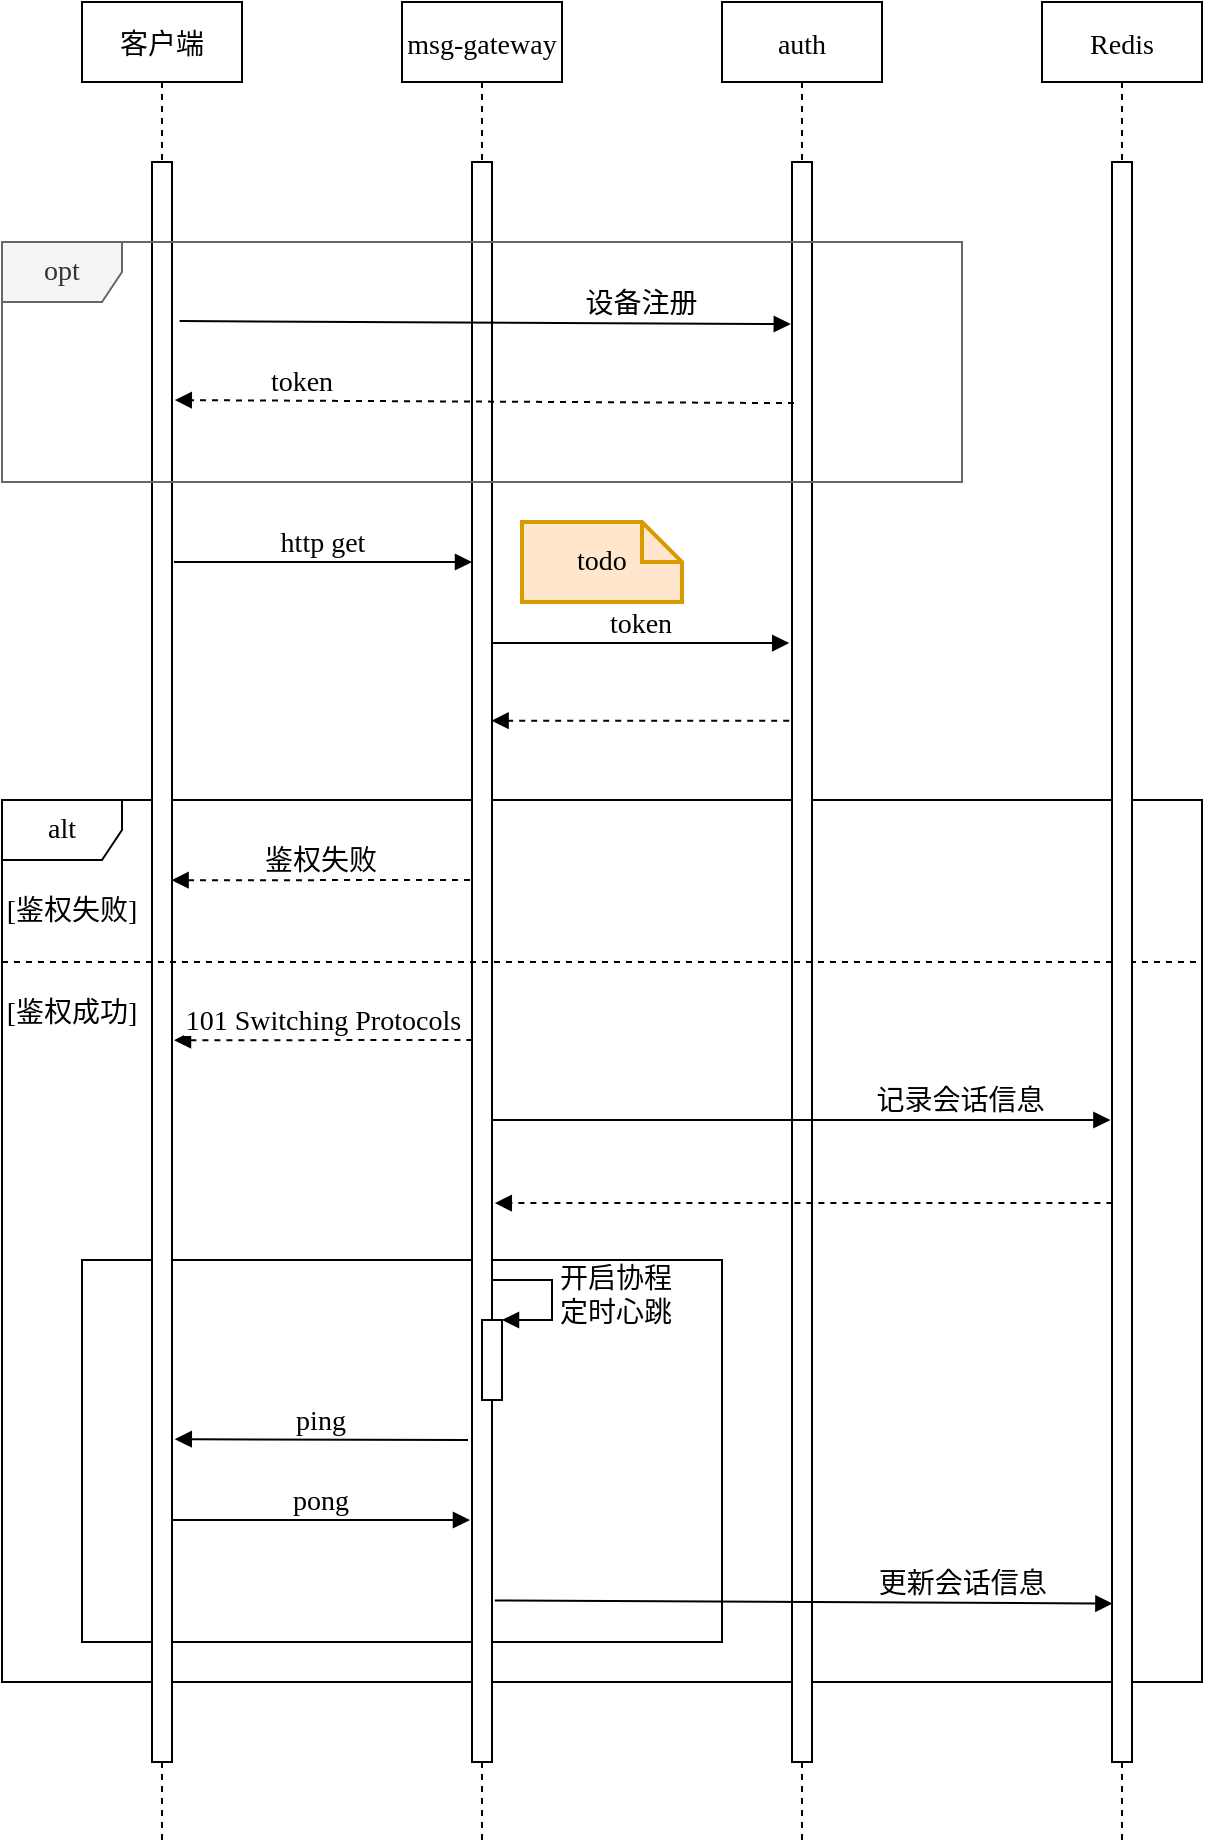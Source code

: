 <mxfile version="14.4.9" type="device" pages="4"><diagram id="kgpKYQtTHZ0yAKxKKP6v" name="设备连接"><mxGraphModel dx="2560" dy="906" grid="1" gridSize="10" guides="1" tooltips="1" connect="1" arrows="1" fold="1" page="1" pageScale="1" pageWidth="850" pageHeight="1100" math="0" shadow="0"><root><mxCell id="0"/><mxCell id="1" parent="0"/><mxCell id="0FrrqAOopvJG16_RgV3O-1" value="alt" style="shape=umlFrame;whiteSpace=wrap;html=1;fontFamily=Times New Roman;fontSize=14;" parent="1" vertex="1"><mxGeometry x="-800" y="439" width="600" height="441" as="geometry"/></mxCell><mxCell id="0FrrqAOopvJG16_RgV3O-2" value="客户端" style="shape=umlLifeline;perimeter=lifelinePerimeter;container=1;collapsible=0;recursiveResize=0;rounded=0;shadow=0;strokeWidth=1;fontFamily=Times New Roman;fontSize=14;" parent="1" vertex="1"><mxGeometry x="-760" y="40" width="80" height="920" as="geometry"/></mxCell><mxCell id="0FrrqAOopvJG16_RgV3O-3" value="" style="rounded=0;whiteSpace=wrap;html=1;fontFamily=Times New Roman;fontSize=14;" parent="0FrrqAOopvJG16_RgV3O-2" vertex="1"><mxGeometry y="629" width="320" height="191" as="geometry"/></mxCell><mxCell id="0FrrqAOopvJG16_RgV3O-4" value="" style="points=[];perimeter=orthogonalPerimeter;rounded=0;shadow=0;strokeWidth=1;fontFamily=Times New Roman;fontSize=14;" parent="0FrrqAOopvJG16_RgV3O-2" vertex="1"><mxGeometry x="35" y="80" width="10" height="800" as="geometry"/></mxCell><mxCell id="0FrrqAOopvJG16_RgV3O-5" value="msg-gateway" style="shape=umlLifeline;perimeter=lifelinePerimeter;container=1;collapsible=0;recursiveResize=0;rounded=0;shadow=0;strokeWidth=1;fontFamily=Times New Roman;fontSize=14;" parent="1" vertex="1"><mxGeometry x="-600" y="40" width="80" height="920" as="geometry"/></mxCell><mxCell id="0FrrqAOopvJG16_RgV3O-6" value="" style="points=[];perimeter=orthogonalPerimeter;rounded=0;shadow=0;strokeWidth=1;fontFamily=Times New Roman;fontSize=14;" parent="0FrrqAOopvJG16_RgV3O-5" vertex="1"><mxGeometry x="35" y="80" width="10" height="800" as="geometry"/></mxCell><mxCell id="0FrrqAOopvJG16_RgV3O-7" value="" style="html=1;points=[];perimeter=orthogonalPerimeter;fontFamily=Times New Roman;fontSize=14;" parent="0FrrqAOopvJG16_RgV3O-5" vertex="1"><mxGeometry x="40" y="659" width="10" height="40" as="geometry"/></mxCell><mxCell id="0FrrqAOopvJG16_RgV3O-8" value="开启协程&lt;br style=&quot;font-size: 14px;&quot;&gt;定时心跳" style="edgeStyle=orthogonalEdgeStyle;html=1;align=left;spacingLeft=2;endArrow=block;rounded=0;entryX=1;entryY=0;fontFamily=Times New Roman;fontSize=14;" parent="0FrrqAOopvJG16_RgV3O-5" target="0FrrqAOopvJG16_RgV3O-7" edge="1"><mxGeometry relative="1" as="geometry"><mxPoint x="45" y="639" as="sourcePoint"/><Array as="points"><mxPoint x="75" y="639"/></Array></mxGeometry></mxCell><mxCell id="0FrrqAOopvJG16_RgV3O-9" value="auth" style="shape=umlLifeline;perimeter=lifelinePerimeter;container=1;collapsible=0;recursiveResize=0;rounded=0;shadow=0;strokeWidth=1;fontFamily=Times New Roman;fontSize=14;" parent="1" vertex="1"><mxGeometry x="-440" y="40" width="80" height="920" as="geometry"/></mxCell><mxCell id="0FrrqAOopvJG16_RgV3O-10" value="" style="points=[];perimeter=orthogonalPerimeter;rounded=0;shadow=0;strokeWidth=1;fontFamily=Times New Roman;fontSize=14;" parent="0FrrqAOopvJG16_RgV3O-9" vertex="1"><mxGeometry x="35" y="80" width="10" height="800" as="geometry"/></mxCell><mxCell id="0FrrqAOopvJG16_RgV3O-11" value="http get" style="verticalAlign=bottom;endArrow=block;shadow=0;strokeWidth=1;fontFamily=Times New Roman;fontSize=14;" parent="1" edge="1"><mxGeometry relative="1" as="geometry"><mxPoint x="-714" y="320" as="sourcePoint"/><mxPoint x="-565" y="320" as="targetPoint"/></mxGeometry></mxCell><mxCell id="0FrrqAOopvJG16_RgV3O-12" value="token" style="verticalAlign=bottom;endArrow=block;shadow=0;strokeWidth=1;fontFamily=Times New Roman;entryX=-0.14;entryY=0.053;entryDx=0;entryDy=0;entryPerimeter=0;fontSize=14;" parent="1" edge="1"><mxGeometry relative="1" as="geometry"><mxPoint x="-555" y="360.52" as="sourcePoint"/><mxPoint x="-406.4" y="360.52" as="targetPoint"/></mxGeometry></mxCell><mxCell id="0FrrqAOopvJG16_RgV3O-13" value="" style="verticalAlign=bottom;endArrow=block;shadow=0;strokeWidth=1;fontFamily=Times New Roman;entryX=0.98;entryY=0.079;entryDx=0;entryDy=0;entryPerimeter=0;exitX=-0.14;exitY=0.079;exitDx=0;exitDy=0;exitPerimeter=0;dashed=1;fontSize=14;" parent="1" edge="1"><mxGeometry relative="1" as="geometry"><mxPoint x="-406.4" y="399.36" as="sourcePoint"/><mxPoint x="-555.2" y="399.36" as="targetPoint"/></mxGeometry></mxCell><mxCell id="0FrrqAOopvJG16_RgV3O-14" value="[鉴权失败]" style="text;html=1;strokeColor=none;fillColor=none;align=center;verticalAlign=middle;whiteSpace=wrap;rounded=0;fontFamily=Times New Roman;fontSize=14;" parent="1" vertex="1"><mxGeometry x="-800" y="475" width="70" height="40" as="geometry"/></mxCell><mxCell id="0FrrqAOopvJG16_RgV3O-15" value="鉴权失败" style="verticalAlign=bottom;endArrow=block;shadow=0;strokeWidth=1;fontFamily=Times New Roman;dashed=1;entryX=0.98;entryY=0.131;entryDx=0;entryDy=0;entryPerimeter=0;fontSize=14;" parent="1" edge="1"><mxGeometry relative="1" as="geometry"><mxPoint x="-566" y="479" as="sourcePoint"/><mxPoint x="-715.2" y="479.12" as="targetPoint"/></mxGeometry></mxCell><mxCell id="0FrrqAOopvJG16_RgV3O-16" value="" style="line;strokeWidth=1;fillColor=none;align=left;verticalAlign=middle;spacingTop=-1;spacingLeft=3;spacingRight=3;rotatable=0;labelPosition=right;points=[];portConstraint=eastwest;fontFamily=Times New Roman;dashed=1;fontSize=14;" parent="1" vertex="1"><mxGeometry x="-800" y="516" width="600" height="8" as="geometry"/></mxCell><mxCell id="0FrrqAOopvJG16_RgV3O-17" value="[鉴权成功]" style="text;html=1;strokeColor=none;fillColor=none;align=center;verticalAlign=middle;whiteSpace=wrap;rounded=0;fontFamily=Times New Roman;fontSize=14;" parent="1" vertex="1"><mxGeometry x="-800" y="523" width="70" height="46" as="geometry"/></mxCell><mxCell id="0FrrqAOopvJG16_RgV3O-18" value="Redis" style="shape=umlLifeline;perimeter=lifelinePerimeter;container=1;collapsible=0;recursiveResize=0;rounded=0;shadow=0;strokeWidth=1;fontFamily=Times New Roman;fontSize=14;" parent="1" vertex="1"><mxGeometry x="-280" y="40" width="80" height="920" as="geometry"/></mxCell><mxCell id="0FrrqAOopvJG16_RgV3O-19" value="" style="points=[];perimeter=orthogonalPerimeter;rounded=0;shadow=0;strokeWidth=1;fontFamily=Times New Roman;fontSize=14;" parent="0FrrqAOopvJG16_RgV3O-18" vertex="1"><mxGeometry x="35" y="80" width="10" height="800" as="geometry"/></mxCell><mxCell id="0FrrqAOopvJG16_RgV3O-20" value="记录会话信息" style="verticalAlign=bottom;endArrow=block;shadow=0;strokeWidth=1;fontFamily=Times New Roman;exitX=1.06;exitY=0.185;exitDx=0;exitDy=0;exitPerimeter=0;fontSize=14;" parent="1" edge="1"><mxGeometry x="0.515" relative="1" as="geometry"><mxPoint x="-555.2" y="599" as="sourcePoint"/><mxPoint x="-245.8" y="599" as="targetPoint"/><mxPoint as="offset"/></mxGeometry></mxCell><mxCell id="0FrrqAOopvJG16_RgV3O-21" value="" style="verticalAlign=bottom;endArrow=block;shadow=0;strokeWidth=1;fontFamily=Times New Roman;entryX=1.22;entryY=0.211;entryDx=0;entryDy=0;entryPerimeter=0;exitX=0.1;exitY=0.211;exitDx=0;exitDy=0;exitPerimeter=0;dashed=1;fontSize=14;" parent="1" edge="1"><mxGeometry relative="1" as="geometry"><mxPoint x="-244.8" y="640.52" as="sourcePoint"/><mxPoint x="-553.6" y="640.52" as="targetPoint"/></mxGeometry></mxCell><mxCell id="0FrrqAOopvJG16_RgV3O-22" value="101 Switching Protocols" style="verticalAlign=bottom;endArrow=block;shadow=0;strokeWidth=1;fontFamily=Times New Roman;dashed=1;entryX=0.98;entryY=0.131;entryDx=0;entryDy=0;entryPerimeter=0;fontSize=14;" parent="1" edge="1"><mxGeometry relative="1" as="geometry"><mxPoint x="-564.8" y="559" as="sourcePoint"/><mxPoint x="-714" y="559.12" as="targetPoint"/></mxGeometry></mxCell><mxCell id="0FrrqAOopvJG16_RgV3O-23" value="pong" style="verticalAlign=bottom;endArrow=block;shadow=0;strokeWidth=1;fontFamily=Times New Roman;fontSize=14;" parent="1" edge="1"><mxGeometry relative="1" as="geometry"><mxPoint x="-715" y="799" as="sourcePoint"/><mxPoint x="-566" y="799" as="targetPoint"/></mxGeometry></mxCell><mxCell id="0FrrqAOopvJG16_RgV3O-24" value="ping" style="verticalAlign=bottom;endArrow=block;shadow=0;strokeWidth=1;fontFamily=Times New Roman;fontSize=14;entryX=1.14;entryY=0.86;entryDx=0;entryDy=0;entryPerimeter=0;" parent="1" edge="1"><mxGeometry relative="1" as="geometry"><mxPoint x="-567" y="759" as="sourcePoint"/><mxPoint x="-713.6" y="758.6" as="targetPoint"/></mxGeometry></mxCell><mxCell id="0FrrqAOopvJG16_RgV3O-25" value="设备注册" style="verticalAlign=bottom;endArrow=block;shadow=0;strokeWidth=1;fontFamily=Times New Roman;fontSize=14;exitX=1.38;exitY=0.052;exitDx=0;exitDy=0;exitPerimeter=0;entryX=-0.06;entryY=0.054;entryDx=0;entryDy=0;entryPerimeter=0;" parent="1" edge="1"><mxGeometry x="0.513" relative="1" as="geometry"><mxPoint x="-711.2" y="199.52" as="sourcePoint"/><mxPoint x="-405.6" y="201.04" as="targetPoint"/><mxPoint as="offset"/></mxGeometry></mxCell><mxCell id="0FrrqAOopvJG16_RgV3O-26" value="token" style="verticalAlign=bottom;endArrow=block;shadow=0;strokeWidth=1;fontFamily=Times New Roman;entryX=1.14;entryY=0.104;entryDx=0;entryDy=0;entryPerimeter=0;exitX=0.1;exitY=0.106;exitDx=0;exitDy=0;exitPerimeter=0;dashed=1;fontSize=14;" parent="1" edge="1"><mxGeometry x="0.589" relative="1" as="geometry"><mxPoint x="-404" y="240.56" as="sourcePoint"/><mxPoint x="-713.6" y="239.04" as="targetPoint"/><mxPoint as="offset"/></mxGeometry></mxCell><mxCell id="0FrrqAOopvJG16_RgV3O-27" value="opt" style="shape=umlFrame;whiteSpace=wrap;html=1;fontFamily=Times New Roman;fontSize=14;fillColor=#f5f5f5;strokeColor=#666666;fontColor=#333333;swimlaneFillColor=none;" parent="1" vertex="1"><mxGeometry x="-800" y="160" width="480" height="120" as="geometry"/></mxCell><mxCell id="Wn1YEoqKdv0mpm5ZPu_M-1" value="todo" style="shape=note;strokeWidth=2;fontSize=14;size=20;whiteSpace=wrap;html=1;fillColor=#ffe6cc;strokeColor=#d79b00;fontFamily=Times New Roman;" parent="1" vertex="1"><mxGeometry x="-540" y="300" width="80" height="40" as="geometry"/></mxCell><mxCell id="Wn1YEoqKdv0mpm5ZPu_M-2" value="更新会话信息" style="verticalAlign=bottom;endArrow=block;shadow=0;strokeWidth=1;fontFamily=Times New Roman;exitX=1.14;exitY=0.899;exitDx=0;exitDy=0;exitPerimeter=0;fontSize=14;entryX=0.02;entryY=0.901;entryDx=0;entryDy=0;entryPerimeter=0;" parent="1" source="0FrrqAOopvJG16_RgV3O-6" target="0FrrqAOopvJG16_RgV3O-19" edge="1"><mxGeometry x="0.515" relative="1" as="geometry"><mxPoint x="-550" y="840" as="sourcePoint"/><mxPoint x="-260" y="840" as="targetPoint"/><mxPoint as="offset"/></mxGeometry></mxCell></root></mxGraphModel></diagram><diagram id="Rvn1bOHqeHJvLZMQbR8P" name="消息上报"><mxGraphModel dx="2671" dy="603" grid="1" gridSize="10" guides="1" tooltips="1" connect="1" arrows="1" fold="1" page="1" pageScale="1" pageWidth="1169" pageHeight="827" math="0" shadow="0"><root><mxCell id="XMmYcbR4DcnOIZkyIOKN-0"/><mxCell id="XMmYcbR4DcnOIZkyIOKN-1" parent="XMmYcbR4DcnOIZkyIOKN-0"/><mxCell id="XMmYcbR4DcnOIZkyIOKN-2" value="alt" style="shape=umlFrame;whiteSpace=wrap;html=1;fontFamily=Times New Roman;fontSize=14;" parent="XMmYcbR4DcnOIZkyIOKN-1" vertex="1"><mxGeometry x="-680" y="800" width="320" height="280" as="geometry"/></mxCell><mxCell id="XMmYcbR4DcnOIZkyIOKN-3" value="" style="rounded=0;whiteSpace=wrap;html=1;dashed=1;fontFamily=Times New Roman;fontSize=14;" parent="XMmYcbR4DcnOIZkyIOKN-1" vertex="1"><mxGeometry x="-1120" y="440" width="400" height="200" as="geometry"/></mxCell><mxCell id="XMmYcbR4DcnOIZkyIOKN-4" value="" style="rounded=0;whiteSpace=wrap;html=1;dashed=1;fontFamily=Times New Roman;fontSize=14;" parent="XMmYcbR4DcnOIZkyIOKN-1" vertex="1"><mxGeometry x="-1120" y="160" width="400" height="280" as="geometry"/></mxCell><mxCell id="XMmYcbR4DcnOIZkyIOKN-5" value="客户端" style="shape=umlLifeline;perimeter=lifelinePerimeter;container=1;collapsible=0;recursiveResize=0;rounded=0;shadow=0;strokeWidth=1;fontFamily=Times New Roman;fontSize=14;" parent="XMmYcbR4DcnOIZkyIOKN-1" vertex="1"><mxGeometry x="-1120" y="40" width="80" height="1280" as="geometry"/></mxCell><mxCell id="XMmYcbR4DcnOIZkyIOKN-6" value="" style="points=[];perimeter=orthogonalPerimeter;rounded=0;shadow=0;strokeWidth=1;fontFamily=Times New Roman;fontSize=14;" parent="XMmYcbR4DcnOIZkyIOKN-5" vertex="1"><mxGeometry x="35" y="80" width="10" height="1160" as="geometry"/></mxCell><mxCell id="XMmYcbR4DcnOIZkyIOKN-7" value="msg-gateway" style="shape=umlLifeline;perimeter=lifelinePerimeter;container=1;collapsible=0;recursiveResize=0;rounded=0;shadow=0;strokeWidth=1;fontFamily=Times New Roman;fontSize=14;" parent="XMmYcbR4DcnOIZkyIOKN-1" vertex="1"><mxGeometry x="-960" y="40" width="80" height="1280" as="geometry"/></mxCell><mxCell id="XMmYcbR4DcnOIZkyIOKN-8" value="" style="points=[];perimeter=orthogonalPerimeter;rounded=0;shadow=0;strokeWidth=1;fontFamily=Times New Roman;fontSize=14;" parent="XMmYcbR4DcnOIZkyIOKN-7" vertex="1"><mxGeometry x="35" y="80" width="10" height="1160" as="geometry"/></mxCell><mxCell id="XMmYcbR4DcnOIZkyIOKN-9" value="" style="html=1;points=[];perimeter=orthogonalPerimeter;fontFamily=Times New Roman;fontSize=14;" parent="XMmYcbR4DcnOIZkyIOKN-7" vertex="1"><mxGeometry x="40" y="220" width="10" height="40" as="geometry"/></mxCell><mxCell id="XMmYcbR4DcnOIZkyIOKN-10" value="校验消息" style="edgeStyle=orthogonalEdgeStyle;html=1;align=left;spacingLeft=2;endArrow=block;rounded=0;entryX=1;entryY=0;dashed=1;fontFamily=Times New Roman;fontSize=14;" parent="XMmYcbR4DcnOIZkyIOKN-7" target="XMmYcbR4DcnOIZkyIOKN-9" edge="1"><mxGeometry relative="1" as="geometry"><mxPoint x="45" y="200" as="sourcePoint"/><Array as="points"><mxPoint x="75" y="200"/></Array></mxGeometry></mxCell><mxCell id="XMmYcbR4DcnOIZkyIOKN-11" value="Kafka" style="shape=umlLifeline;perimeter=lifelinePerimeter;container=1;collapsible=0;recursiveResize=0;rounded=0;shadow=0;strokeWidth=1;fontFamily=Times New Roman;fontSize=14;" parent="XMmYcbR4DcnOIZkyIOKN-1" vertex="1"><mxGeometry x="-800" y="40" width="80" height="1280" as="geometry"/></mxCell><mxCell id="XMmYcbR4DcnOIZkyIOKN-12" value="" style="points=[];perimeter=orthogonalPerimeter;rounded=0;shadow=0;strokeWidth=1;fontFamily=Times New Roman;fontSize=14;" parent="XMmYcbR4DcnOIZkyIOKN-11" vertex="1"><mxGeometry x="35" y="80" width="10" height="1160" as="geometry"/></mxCell><mxCell id="XMmYcbR4DcnOIZkyIOKN-13" value="上报消息" style="verticalAlign=bottom;endArrow=block;shadow=0;strokeWidth=1;fontFamily=Times New Roman;fontSize=14;" parent="XMmYcbR4DcnOIZkyIOKN-1" edge="1"><mxGeometry relative="1" as="geometry"><mxPoint x="-1074" y="200" as="sourcePoint"/><mxPoint x="-925" y="200" as="targetPoint"/></mxGeometry></mxCell><mxCell id="XMmYcbR4DcnOIZkyIOKN-14" value="上报消息" style="verticalAlign=bottom;endArrow=block;shadow=0;strokeWidth=1;fontFamily=Times New Roman;exitX=1.06;exitY=0.185;exitDx=0;exitDy=0;exitPerimeter=0;fontSize=14;" parent="XMmYcbR4DcnOIZkyIOKN-1" target="XMmYcbR4DcnOIZkyIOKN-12" edge="1"><mxGeometry x="0.303" y="10" relative="1" as="geometry"><mxPoint x="-913.4" y="320" as="sourcePoint"/><mxPoint x="-770" y="320" as="targetPoint"/><mxPoint as="offset"/></mxGeometry></mxCell><mxCell id="XMmYcbR4DcnOIZkyIOKN-15" value="" style="verticalAlign=bottom;endArrow=block;shadow=0;strokeWidth=1;fontFamily=Times New Roman;entryX=1.22;entryY=0.5;entryDx=0;entryDy=0;entryPerimeter=0;dashed=1;fontSize=14;" parent="XMmYcbR4DcnOIZkyIOKN-1" source="XMmYcbR4DcnOIZkyIOKN-12" edge="1"><mxGeometry relative="1" as="geometry"><mxPoint x="-780" y="360" as="sourcePoint"/><mxPoint x="-912.8" y="360" as="targetPoint"/></mxGeometry></mxCell><mxCell id="XMmYcbR4DcnOIZkyIOKN-16" value="ack" style="verticalAlign=bottom;endArrow=block;shadow=0;strokeWidth=1;fontFamily=Times New Roman;dashed=1;entryX=0.98;entryY=0.131;entryDx=0;entryDy=0;entryPerimeter=0;fontSize=14;" parent="XMmYcbR4DcnOIZkyIOKN-1" edge="1"><mxGeometry relative="1" as="geometry"><mxPoint x="-924.8" y="400" as="sourcePoint"/><mxPoint x="-1074" y="400.12" as="targetPoint"/></mxGeometry></mxCell><mxCell id="XMmYcbR4DcnOIZkyIOKN-17" value="MongoDB" style="shape=umlLifeline;perimeter=lifelinePerimeter;container=1;collapsible=0;recursiveResize=0;rounded=0;shadow=0;strokeWidth=1;fontFamily=Times New Roman;fontSize=14;" parent="XMmYcbR4DcnOIZkyIOKN-1" vertex="1"><mxGeometry x="-480" y="40" width="80" height="1280" as="geometry"/></mxCell><mxCell id="XMmYcbR4DcnOIZkyIOKN-18" value="" style="points=[];perimeter=orthogonalPerimeter;rounded=0;shadow=0;strokeWidth=1;fontFamily=Times New Roman;fontSize=14;" parent="XMmYcbR4DcnOIZkyIOKN-17" vertex="1"><mxGeometry x="35" y="80" width="10" height="1160" as="geometry"/></mxCell><mxCell id="XMmYcbR4DcnOIZkyIOKN-19" value="msg-upload" style="shape=umlLifeline;perimeter=lifelinePerimeter;container=1;collapsible=0;recursiveResize=0;rounded=0;shadow=0;strokeWidth=1;fontFamily=Times New Roman;fontSize=14;" parent="XMmYcbR4DcnOIZkyIOKN-1" vertex="1"><mxGeometry x="-640" y="40" width="80" height="1280" as="geometry"/></mxCell><mxCell id="XMmYcbR4DcnOIZkyIOKN-20" value="" style="points=[];perimeter=orthogonalPerimeter;rounded=0;shadow=0;strokeWidth=1;fontFamily=Times New Roman;fontSize=14;" parent="XMmYcbR4DcnOIZkyIOKN-19" vertex="1"><mxGeometry x="35" y="80" width="10" height="1160" as="geometry"/></mxCell><mxCell id="XMmYcbR4DcnOIZkyIOKN-21" value="" style="html=1;points=[];perimeter=orthogonalPerimeter;fontFamily=Times New Roman;fontSize=14;" parent="XMmYcbR4DcnOIZkyIOKN-19" vertex="1"><mxGeometry x="40" y="700" width="10" height="40" as="geometry"/></mxCell><mxCell id="XMmYcbR4DcnOIZkyIOKN-22" value="判断消息类型" style="edgeStyle=orthogonalEdgeStyle;html=1;align=left;spacingLeft=2;endArrow=block;rounded=0;entryX=1;entryY=0;fontFamily=Times New Roman;fontSize=14;" parent="XMmYcbR4DcnOIZkyIOKN-19" target="XMmYcbR4DcnOIZkyIOKN-21" edge="1"><mxGeometry relative="1" as="geometry"><mxPoint x="45" y="680" as="sourcePoint"/><Array as="points"><mxPoint x="75" y="680"/></Array></mxGeometry></mxCell><mxCell id="XMmYcbR4DcnOIZkyIOKN-23" value="消费kafka" style="verticalAlign=bottom;endArrow=block;shadow=0;strokeWidth=1;fontFamily=Times New Roman;fontSize=14;exitX=1.3;exitY=0.75;exitDx=0;exitDy=0;exitPerimeter=0;entryX=-0.22;entryY=0.751;entryDx=0;entryDy=0;entryPerimeter=0;" parent="XMmYcbR4DcnOIZkyIOKN-1" edge="1"><mxGeometry x="0.066" y="2" relative="1" as="geometry"><mxPoint x="-753.4" y="680" as="sourcePoint"/><mxPoint x="-608.6" y="680.48" as="targetPoint"/><mxPoint as="offset"/></mxGeometry></mxCell><mxCell id="XMmYcbR4DcnOIZkyIOKN-24" value="修改消息状态-已接收" style="verticalAlign=bottom;endArrow=block;shadow=0;strokeWidth=1;fontFamily=Times New Roman;fontSize=14;entryX=-0.22;entryY=0.751;entryDx=0;entryDy=0;entryPerimeter=0;" parent="XMmYcbR4DcnOIZkyIOKN-1" source="XMmYcbR4DcnOIZkyIOKN-20" edge="1"><mxGeometry x="0.066" y="2" relative="1" as="geometry"><mxPoint x="-580" y="881" as="sourcePoint"/><mxPoint x="-446.6" y="880.64" as="targetPoint"/><mxPoint as="offset"/></mxGeometry></mxCell><mxCell id="XMmYcbR4DcnOIZkyIOKN-25" value="" style="verticalAlign=bottom;endArrow=block;shadow=0;strokeWidth=1;fontFamily=Times New Roman;exitX=-0.06;exitY=0.918;exitDx=0;exitDy=0;exitPerimeter=0;dashed=1;fontSize=14;entryX=1.06;entryY=0.918;entryDx=0;entryDy=0;entryPerimeter=0;" parent="XMmYcbR4DcnOIZkyIOKN-1" edge="1"><mxGeometry relative="1" as="geometry"><mxPoint x="-447" y="920" as="sourcePoint"/><mxPoint x="-595.8" y="920" as="targetPoint"/></mxGeometry></mxCell><mxCell id="XMmYcbR4DcnOIZkyIOKN-26" value="ack" style="verticalAlign=bottom;endArrow=block;shadow=0;strokeWidth=1;fontFamily=Times New Roman;dashed=1;entryX=0.02;entryY=0.434;entryDx=0;entryDy=0;entryPerimeter=0;fontSize=14;exitX=1.22;exitY=0.435;exitDx=0;exitDy=0;exitPerimeter=0;" parent="XMmYcbR4DcnOIZkyIOKN-1" edge="1"><mxGeometry relative="1" as="geometry"><mxPoint x="-1072.8" y="481.6" as="sourcePoint"/><mxPoint x="-924.8" y="480.44" as="targetPoint"/></mxGeometry></mxCell><mxCell id="XMmYcbR4DcnOIZkyIOKN-27" value="上报ack" style="verticalAlign=bottom;endArrow=block;shadow=0;strokeWidth=1;fontFamily=Times New Roman;exitX=1.06;exitY=0.185;exitDx=0;exitDy=0;exitPerimeter=0;fontSize=14;" parent="XMmYcbR4DcnOIZkyIOKN-1" target="XMmYcbR4DcnOIZkyIOKN-12" edge="1"><mxGeometry x="0.303" y="10" relative="1" as="geometry"><mxPoint x="-910" y="560" as="sourcePoint"/><mxPoint x="-780" y="560" as="targetPoint"/><mxPoint as="offset"/></mxGeometry></mxCell><mxCell id="XMmYcbR4DcnOIZkyIOKN-28" value="[ack消息]" style="text;html=1;strokeColor=none;fillColor=none;align=center;verticalAlign=middle;whiteSpace=wrap;rounded=0;fontFamily=Times New Roman;fontSize=14;" parent="XMmYcbR4DcnOIZkyIOKN-1" vertex="1"><mxGeometry x="-677" y="840" width="70" height="40" as="geometry"/></mxCell><mxCell id="XMmYcbR4DcnOIZkyIOKN-29" value="" style="line;strokeWidth=1;fillColor=none;align=left;verticalAlign=middle;spacingTop=-1;spacingLeft=3;spacingRight=3;rotatable=0;labelPosition=right;points=[];portConstraint=eastwest;fontFamily=Times New Roman;dashed=1;fontSize=14;" parent="XMmYcbR4DcnOIZkyIOKN-1" vertex="1"><mxGeometry x="-677" y="956" width="317" height="8" as="geometry"/></mxCell><mxCell id="XMmYcbR4DcnOIZkyIOKN-30" value="[上报消息]" style="text;html=1;strokeColor=none;fillColor=none;align=center;verticalAlign=middle;whiteSpace=wrap;rounded=0;fontFamily=Times New Roman;fontSize=14;" parent="XMmYcbR4DcnOIZkyIOKN-1" vertex="1"><mxGeometry x="-677" y="960" width="70" height="40" as="geometry"/></mxCell><mxCell id="XMmYcbR4DcnOIZkyIOKN-31" value="记录上报消息" style="verticalAlign=bottom;endArrow=block;shadow=0;strokeWidth=1;fontFamily=Times New Roman;fontSize=14;exitX=0.98;exitY=0.833;exitDx=0;exitDy=0;exitPerimeter=0;entryX=-0.22;entryY=0.751;entryDx=0;entryDy=0;entryPerimeter=0;" parent="XMmYcbR4DcnOIZkyIOKN-1" edge="1"><mxGeometry x="0.066" y="2" relative="1" as="geometry"><mxPoint x="-595" y="1000" as="sourcePoint"/><mxPoint x="-445" y="1000.64" as="targetPoint"/><mxPoint as="offset"/></mxGeometry></mxCell><mxCell id="XMmYcbR4DcnOIZkyIOKN-32" value="" style="verticalAlign=bottom;endArrow=block;shadow=0;strokeWidth=1;fontFamily=Times New Roman;exitX=-0.06;exitY=0.918;exitDx=0;exitDy=0;exitPerimeter=0;dashed=1;fontSize=14;entryX=1.06;entryY=0.918;entryDx=0;entryDy=0;entryPerimeter=0;" parent="XMmYcbR4DcnOIZkyIOKN-1" edge="1"><mxGeometry relative="1" as="geometry"><mxPoint x="-445.6" y="1040" as="sourcePoint"/><mxPoint x="-594.4" y="1040" as="targetPoint"/></mxGeometry></mxCell></root></mxGraphModel></diagram><diagram id="9v_walETQ5Kwkg9iur-U" name="消息推送"><mxGraphModel dx="3840" dy="603" grid="1" gridSize="10" guides="1" tooltips="1" connect="1" arrows="1" fold="1" page="1" pageScale="1" pageWidth="1169" pageHeight="827" math="0" shadow="0"><root><mxCell id="gduCV2H14kEbBIsO52Yl-0"/><mxCell id="gduCV2H14kEbBIsO52Yl-1" parent="gduCV2H14kEbBIsO52Yl-0"/><mxCell id="gduCV2H14kEbBIsO52Yl-2" value="alt" style="shape=umlFrame;whiteSpace=wrap;html=1;fontFamily=Times New Roman;fontSize=14;" parent="gduCV2H14kEbBIsO52Yl-1" vertex="1"><mxGeometry x="-2280" y="280" width="1080" height="960" as="geometry"/></mxCell><mxCell id="gduCV2H14kEbBIsO52Yl-3" value="alt" style="shape=umlFrame;whiteSpace=wrap;html=1;fontFamily=Times New Roman;fontSize=14;" parent="gduCV2H14kEbBIsO52Yl-1" vertex="1"><mxGeometry x="-2240" y="520" width="1000" height="680" as="geometry"/></mxCell><mxCell id="gduCV2H14kEbBIsO52Yl-4" value="alt" style="shape=umlFrame;whiteSpace=wrap;html=1;fontFamily=Times New Roman;fontSize=14;" parent="gduCV2H14kEbBIsO52Yl-1" vertex="1"><mxGeometry x="-2200" y="800" width="920" height="360" as="geometry"/></mxCell><mxCell id="gduCV2H14kEbBIsO52Yl-5" value="客户端" style="shape=umlLifeline;perimeter=lifelinePerimeter;container=1;collapsible=0;recursiveResize=0;rounded=0;shadow=0;strokeWidth=1;fontFamily=Times New Roman;fontSize=14;" parent="gduCV2H14kEbBIsO52Yl-1" vertex="1"><mxGeometry x="-2160" y="40" width="80" height="1360" as="geometry"/></mxCell><mxCell id="gduCV2H14kEbBIsO52Yl-6" value="" style="points=[];perimeter=orthogonalPerimeter;rounded=0;shadow=0;strokeWidth=1;fontFamily=Times New Roman;fontSize=14;" parent="gduCV2H14kEbBIsO52Yl-5" vertex="1"><mxGeometry x="35" y="80" width="10" height="1240" as="geometry"/></mxCell><mxCell id="gduCV2H14kEbBIsO52Yl-7" value="msg-gateway" style="shape=umlLifeline;perimeter=lifelinePerimeter;container=1;collapsible=0;recursiveResize=0;rounded=0;shadow=0;strokeWidth=1;fontFamily=Times New Roman;fontSize=14;" parent="gduCV2H14kEbBIsO52Yl-1" vertex="1"><mxGeometry x="-2000" y="40" width="80" height="1360" as="geometry"/></mxCell><mxCell id="gduCV2H14kEbBIsO52Yl-8" value="" style="points=[];perimeter=orthogonalPerimeter;rounded=0;shadow=0;strokeWidth=1;fontFamily=Times New Roman;fontSize=14;" parent="gduCV2H14kEbBIsO52Yl-7" vertex="1"><mxGeometry x="35" y="80" width="10" height="1240" as="geometry"/></mxCell><mxCell id="gduCV2H14kEbBIsO52Yl-9" value="" style="html=1;points=[];perimeter=orthogonalPerimeter;fontFamily=Times New Roman;fontSize=14;" parent="gduCV2H14kEbBIsO52Yl-7" vertex="1"><mxGeometry x="41" y="694" width="9" height="40" as="geometry"/></mxCell><mxCell id="gduCV2H14kEbBIsO52Yl-10" value="确认客户端&lt;br style=&quot;font-size: 14px;&quot;&gt;是否在线？" style="edgeStyle=orthogonalEdgeStyle;html=1;align=left;spacingLeft=2;endArrow=block;rounded=0;entryX=1;entryY=0;fontFamily=Times New Roman;fontSize=14;" parent="gduCV2H14kEbBIsO52Yl-7" target="gduCV2H14kEbBIsO52Yl-9" edge="1"><mxGeometry relative="1" as="geometry"><mxPoint x="46" y="681" as="sourcePoint"/><Array as="points"><mxPoint x="76" y="681"/></Array></mxGeometry></mxCell><mxCell id="gduCV2H14kEbBIsO52Yl-11" value="msg-push" style="shape=umlLifeline;perimeter=lifelinePerimeter;container=1;collapsible=0;recursiveResize=0;rounded=0;shadow=0;strokeWidth=1;fontFamily=Times New Roman;fontSize=14;" parent="gduCV2H14kEbBIsO52Yl-1" vertex="1"><mxGeometry x="-1680.4" y="40" width="80" height="1360" as="geometry"/></mxCell><mxCell id="gduCV2H14kEbBIsO52Yl-12" value="" style="points=[];perimeter=orthogonalPerimeter;rounded=0;shadow=0;strokeWidth=1;fontFamily=Times New Roman;fontSize=14;" parent="gduCV2H14kEbBIsO52Yl-11" vertex="1"><mxGeometry x="35" y="80" width="10" height="1240" as="geometry"/></mxCell><mxCell id="gduCV2H14kEbBIsO52Yl-13" value="" style="html=1;points=[];perimeter=orthogonalPerimeter;fontFamily=Times New Roman;fontSize=14;" parent="gduCV2H14kEbBIsO52Yl-11" vertex="1"><mxGeometry x="40.4" y="180" width="10" height="40" as="geometry"/></mxCell><mxCell id="gduCV2H14kEbBIsO52Yl-14" value="消息匹配" style="edgeStyle=orthogonalEdgeStyle;html=1;align=left;spacingLeft=2;endArrow=block;rounded=0;entryX=1;entryY=0;fontFamily=Times New Roman;fontSize=14;" parent="gduCV2H14kEbBIsO52Yl-11" target="gduCV2H14kEbBIsO52Yl-13" edge="1"><mxGeometry relative="1" as="geometry"><mxPoint x="45.4" y="160" as="sourcePoint"/><Array as="points"><mxPoint x="75.4" y="160"/></Array></mxGeometry></mxCell><mxCell id="gduCV2H14kEbBIsO52Yl-15" value="指定网关推送消息" style="verticalAlign=bottom;endArrow=block;shadow=0;strokeWidth=1;fontFamily=Times New Roman;fontSize=14;entryX=1.3;entryY=0.518;entryDx=0;entryDy=0;entryPerimeter=0;" parent="gduCV2H14kEbBIsO52Yl-1" edge="1"><mxGeometry x="0.471" relative="1" as="geometry"><mxPoint x="-1646.7" y="680.5" as="sourcePoint"/><mxPoint x="-1953.3" y="680.5" as="targetPoint"/><mxPoint as="offset"/></mxGeometry></mxCell><mxCell id="gduCV2H14kEbBIsO52Yl-17" value="下发消息" style="verticalAlign=bottom;endArrow=block;shadow=0;strokeWidth=1;fontFamily=Times New Roman;fontSize=14;exitX=-0.14;exitY=0.579;exitDx=0;exitDy=0;exitPerimeter=0;entryX=1.38;entryY=0.579;entryDx=0;entryDy=0;entryPerimeter=0;" parent="gduCV2H14kEbBIsO52Yl-1" edge="1"><mxGeometry relative="1" as="geometry"><mxPoint x="-1965.2" y="1000" as="sourcePoint"/><mxPoint x="-2110" y="1000" as="targetPoint"/></mxGeometry></mxCell><mxCell id="gduCV2H14kEbBIsO52Yl-18" value="" style="verticalAlign=bottom;endArrow=block;shadow=0;strokeWidth=1;fontFamily=Times New Roman;exitX=-0.34;exitY=0.75;exitDx=0;exitDy=0;exitPerimeter=0;dashed=1;fontSize=14;entryX=1.4;entryY=0.666;entryDx=0;entryDy=0;entryPerimeter=0;" parent="gduCV2H14kEbBIsO52Yl-1" edge="1"><mxGeometry relative="1" as="geometry"><mxPoint x="-1328.8" y="1121" as="sourcePoint"/><mxPoint x="-1632.4" y="1121" as="targetPoint"/></mxGeometry></mxCell><mxCell id="gduCV2H14kEbBIsO52Yl-19" value="[不在线]" style="text;html=1;strokeColor=none;fillColor=none;align=center;verticalAlign=middle;whiteSpace=wrap;rounded=0;fontFamily=Times New Roman;fontSize=14;" parent="gduCV2H14kEbBIsO52Yl-1" vertex="1"><mxGeometry x="-2200" y="840" width="70" height="40" as="geometry"/></mxCell><mxCell id="gduCV2H14kEbBIsO52Yl-20" value="" style="line;strokeWidth=1;fillColor=none;align=left;verticalAlign=middle;spacingTop=-1;spacingLeft=3;spacingRight=3;rotatable=0;labelPosition=right;points=[];portConstraint=eastwest;fontFamily=Times New Roman;dashed=1;fontSize=14;" parent="gduCV2H14kEbBIsO52Yl-1" vertex="1"><mxGeometry x="-2195" y="956" width="915" height="8" as="geometry"/></mxCell><mxCell id="gduCV2H14kEbBIsO52Yl-21" value="[在线]" style="text;html=1;strokeColor=none;fillColor=none;align=center;verticalAlign=middle;whiteSpace=wrap;rounded=0;fontFamily=Times New Roman;fontSize=14;" parent="gduCV2H14kEbBIsO52Yl-1" vertex="1"><mxGeometry x="-2200" y="961" width="70" height="40" as="geometry"/></mxCell><mxCell id="gduCV2H14kEbBIsO52Yl-22" value="" style="verticalAlign=bottom;endArrow=block;shadow=0;strokeWidth=1;fontFamily=Times New Roman;fontSize=14;exitX=1.3;exitY=0.689;exitDx=0;exitDy=0;exitPerimeter=0;dashed=1;entryX=-0.34;entryY=0.689;entryDx=0;entryDy=0;entryPerimeter=0;" parent="gduCV2H14kEbBIsO52Yl-1" edge="1"><mxGeometry x="0.743" relative="1" as="geometry"><mxPoint x="-1952" y="1040.92" as="sourcePoint"/><mxPoint x="-1648.8" y="1040.92" as="targetPoint"/><mxPoint as="offset"/></mxGeometry></mxCell><mxCell id="gduCV2H14kEbBIsO52Yl-23" value="消息下发成功" style="edgeLabel;html=1;align=center;verticalAlign=middle;resizable=0;points=[];fontSize=14;fontFamily=Times New Roman;" parent="gduCV2H14kEbBIsO52Yl-22" vertex="1" connectable="0"><mxGeometry x="0.799" y="-1" relative="1" as="geometry"><mxPoint x="-41" y="-11.9" as="offset"/></mxGeometry></mxCell><mxCell id="gduCV2H14kEbBIsO52Yl-24" value="MongoDB" style="shape=umlLifeline;perimeter=lifelinePerimeter;container=1;collapsible=0;recursiveResize=0;rounded=0;shadow=0;strokeWidth=1;fontFamily=Times New Roman;fontSize=14;" parent="gduCV2H14kEbBIsO52Yl-1" vertex="1"><mxGeometry x="-1360.4" y="40" width="80" height="1360" as="geometry"/></mxCell><mxCell id="gduCV2H14kEbBIsO52Yl-25" value="" style="points=[];perimeter=orthogonalPerimeter;rounded=0;shadow=0;strokeWidth=1;fontFamily=Times New Roman;fontSize=14;" parent="gduCV2H14kEbBIsO52Yl-24" vertex="1"><mxGeometry x="35" y="80" width="10" height="1240" as="geometry"/></mxCell><mxCell id="gduCV2H14kEbBIsO52Yl-26" value="Redis" style="shape=umlLifeline;perimeter=lifelinePerimeter;container=1;collapsible=0;recursiveResize=0;rounded=0;shadow=0;strokeWidth=1;fontFamily=Times New Roman;fontSize=14;" parent="gduCV2H14kEbBIsO52Yl-1" vertex="1"><mxGeometry x="-1520.4" y="40" width="80" height="1360" as="geometry"/></mxCell><mxCell id="gduCV2H14kEbBIsO52Yl-27" value="" style="points=[];perimeter=orthogonalPerimeter;rounded=0;shadow=0;strokeWidth=1;fontFamily=Times New Roman;fontSize=14;" parent="gduCV2H14kEbBIsO52Yl-26" vertex="1"><mxGeometry x="35" y="80" width="10" height="1240" as="geometry"/></mxCell><mxCell id="gduCV2H14kEbBIsO52Yl-28" value="记录消息状态-不在线" style="verticalAlign=bottom;endArrow=block;shadow=0;strokeWidth=1;fontFamily=Times New Roman;fontSize=14;exitX=1.14;exitY=0.646;exitDx=0;exitDy=0;exitPerimeter=0;entryX=0.02;entryY=0.631;entryDx=0;entryDy=0;entryPerimeter=0;" parent="gduCV2H14kEbBIsO52Yl-1" edge="1"><mxGeometry x="0.513" relative="1" as="geometry"><mxPoint x="-1634.8" y="878.76" as="sourcePoint"/><mxPoint x="-1326" y="880" as="targetPoint"/><mxPoint as="offset"/></mxGeometry></mxCell><mxCell id="gduCV2H14kEbBIsO52Yl-29" value="Kafka" style="shape=umlLifeline;perimeter=lifelinePerimeter;container=1;collapsible=0;recursiveResize=0;rounded=0;shadow=0;strokeWidth=1;fontFamily=Times New Roman;fontSize=14;" parent="gduCV2H14kEbBIsO52Yl-1" vertex="1"><mxGeometry x="-1840" y="40" width="80" height="1360" as="geometry"/></mxCell><mxCell id="gduCV2H14kEbBIsO52Yl-30" value="" style="points=[];perimeter=orthogonalPerimeter;rounded=0;shadow=0;strokeWidth=1;fontFamily=Times New Roman;fontSize=14;" parent="gduCV2H14kEbBIsO52Yl-29" vertex="1"><mxGeometry x="35" y="80" width="10" height="1240" as="geometry"/></mxCell><mxCell id="gduCV2H14kEbBIsO52Yl-31" value="消费下发消息" style="verticalAlign=bottom;endArrow=block;shadow=0;strokeWidth=1;fontFamily=Times New Roman;fontSize=14;exitX=1.16;exitY=0.732;exitDx=0;exitDy=0;exitPerimeter=0;" parent="gduCV2H14kEbBIsO52Yl-1" edge="1"><mxGeometry x="-0.005" relative="1" as="geometry"><mxPoint x="-1795" y="160" as="sourcePoint"/><mxPoint x="-1647" y="160" as="targetPoint"/><mxPoint as="offset"/></mxGeometry></mxCell><mxCell id="gduCV2H14kEbBIsO52Yl-32" value="查找设备会话" style="verticalAlign=bottom;endArrow=block;shadow=0;strokeWidth=1;fontFamily=Times New Roman;fontSize=14;exitX=1.18;exitY=0.259;exitDx=0;exitDy=0;exitPerimeter=0;entryX=0.04;entryY=0.086;entryDx=0;entryDy=0;entryPerimeter=0;" parent="gduCV2H14kEbBIsO52Yl-1" source="gduCV2H14kEbBIsO52Yl-12" edge="1"><mxGeometry x="-0.005" relative="1" as="geometry"><mxPoint x="-1633.8" y="441" as="sourcePoint"/><mxPoint x="-1485" y="441" as="targetPoint"/><mxPoint as="offset"/></mxGeometry></mxCell><mxCell id="gduCV2H14kEbBIsO52Yl-33" value="[不匹配]" style="text;html=1;strokeColor=none;fillColor=none;align=center;verticalAlign=middle;whiteSpace=wrap;rounded=0;fontFamily=Times New Roman;fontSize=14;" parent="gduCV2H14kEbBIsO52Yl-1" vertex="1"><mxGeometry x="-2280" y="320" width="70" height="40" as="geometry"/></mxCell><mxCell id="gduCV2H14kEbBIsO52Yl-34" value="记录消息状态-不匹配" style="verticalAlign=bottom;endArrow=block;shadow=0;strokeWidth=1;fontFamily=Times New Roman;fontSize=14;exitX=1.14;exitY=0.646;exitDx=0;exitDy=0;exitPerimeter=0;entryX=0.02;entryY=0.631;entryDx=0;entryDy=0;entryPerimeter=0;" parent="gduCV2H14kEbBIsO52Yl-1" edge="1"><mxGeometry x="0.521" y="1" relative="1" as="geometry"><mxPoint x="-1634.8" y="320" as="sourcePoint"/><mxPoint x="-1326" y="321.24" as="targetPoint"/><mxPoint as="offset"/></mxGeometry></mxCell><mxCell id="gduCV2H14kEbBIsO52Yl-35" value="" style="line;strokeWidth=1;fillColor=none;align=left;verticalAlign=middle;spacingTop=-1;spacingLeft=3;spacingRight=3;rotatable=0;labelPosition=right;points=[];portConstraint=eastwest;fontFamily=Times New Roman;dashed=1;fontSize=14;" parent="gduCV2H14kEbBIsO52Yl-1" vertex="1"><mxGeometry x="-2280" y="397" width="1080" height="8" as="geometry"/></mxCell><mxCell id="gduCV2H14kEbBIsO52Yl-36" value="[匹配]" style="text;html=1;strokeColor=none;fillColor=none;align=center;verticalAlign=middle;whiteSpace=wrap;rounded=0;fontFamily=Times New Roman;fontSize=14;" parent="gduCV2H14kEbBIsO52Yl-1" vertex="1"><mxGeometry x="-2280" y="399" width="70" height="40" as="geometry"/></mxCell><mxCell id="gduCV2H14kEbBIsO52Yl-37" value="" style="verticalAlign=bottom;endArrow=block;shadow=0;strokeWidth=1;fontFamily=Times New Roman;exitX=-0.36;exitY=0.669;exitDx=0;exitDy=0;exitPerimeter=0;dashed=1;fontSize=14;" parent="gduCV2H14kEbBIsO52Yl-1" target="gduCV2H14kEbBIsO52Yl-12" edge="1"><mxGeometry relative="1" as="geometry"><mxPoint x="-1329.2" y="358.76" as="sourcePoint"/><mxPoint x="-1620" y="359" as="targetPoint"/></mxGeometry></mxCell><mxCell id="gduCV2H14kEbBIsO52Yl-38" value="" style="verticalAlign=bottom;endArrow=block;shadow=0;strokeWidth=1;fontFamily=Times New Roman;dashed=1;fontSize=14;entryX=1.16;entryY=0.187;entryDx=0;entryDy=0;entryPerimeter=0;" parent="gduCV2H14kEbBIsO52Yl-1" edge="1"><mxGeometry relative="1" as="geometry"><mxPoint x="-1485.4" y="479.6" as="sourcePoint"/><mxPoint x="-1632.7" y="479.6" as="targetPoint"/></mxGeometry></mxCell><mxCell id="gduCV2H14kEbBIsO52Yl-39" value="[不在线]" style="text;html=1;strokeColor=none;fillColor=none;align=center;verticalAlign=middle;whiteSpace=wrap;rounded=0;fontFamily=Times New Roman;fontSize=14;" parent="gduCV2H14kEbBIsO52Yl-1" vertex="1"><mxGeometry x="-2240" y="560" width="70" height="40" as="geometry"/></mxCell><mxCell id="gduCV2H14kEbBIsO52Yl-40" value="记录消息状态-不在线" style="verticalAlign=bottom;endArrow=block;shadow=0;strokeWidth=1;fontFamily=Times New Roman;fontSize=14;exitX=1.14;exitY=0.646;exitDx=0;exitDy=0;exitPerimeter=0;entryX=0.02;entryY=0.631;entryDx=0;entryDy=0;entryPerimeter=0;" parent="gduCV2H14kEbBIsO52Yl-1" edge="1"><mxGeometry x="0.521" y="1" relative="1" as="geometry"><mxPoint x="-1634.8" y="560" as="sourcePoint"/><mxPoint x="-1326" y="561.24" as="targetPoint"/><mxPoint as="offset"/></mxGeometry></mxCell><mxCell id="gduCV2H14kEbBIsO52Yl-41" value="" style="verticalAlign=bottom;endArrow=block;shadow=0;strokeWidth=1;fontFamily=Times New Roman;dashed=1;fontSize=14;entryX=1.16;entryY=0.187;entryDx=0;entryDy=0;entryPerimeter=0;" parent="gduCV2H14kEbBIsO52Yl-1" edge="1"><mxGeometry relative="1" as="geometry"><mxPoint x="-1325.4" y="600.6" as="sourcePoint"/><mxPoint x="-1632.7" y="600.6" as="targetPoint"/></mxGeometry></mxCell><mxCell id="gduCV2H14kEbBIsO52Yl-42" value="" style="line;strokeWidth=1;fillColor=none;align=left;verticalAlign=middle;spacingTop=-1;spacingLeft=3;spacingRight=3;rotatable=0;labelPosition=right;points=[];portConstraint=eastwest;fontFamily=Times New Roman;dashed=1;fontSize=14;" parent="gduCV2H14kEbBIsO52Yl-1" vertex="1"><mxGeometry x="-2240" y="636" width="1000" height="8" as="geometry"/></mxCell><mxCell id="gduCV2H14kEbBIsO52Yl-43" value="[在线]" style="text;html=1;strokeColor=none;fillColor=none;align=center;verticalAlign=middle;whiteSpace=wrap;rounded=0;fontFamily=Times New Roman;fontSize=14;" parent="gduCV2H14kEbBIsO52Yl-1" vertex="1"><mxGeometry x="-2240" y="642" width="70" height="36" as="geometry"/></mxCell><mxCell id="gduCV2H14kEbBIsO52Yl-44" value="记录消息状态-已下发" style="verticalAlign=bottom;endArrow=block;shadow=0;strokeWidth=1;fontFamily=Times New Roman;fontSize=14;exitX=1.14;exitY=0.646;exitDx=0;exitDy=0;exitPerimeter=0;entryX=0.02;entryY=0.631;entryDx=0;entryDy=0;entryPerimeter=0;" parent="gduCV2H14kEbBIsO52Yl-1" edge="1"><mxGeometry x="0.513" relative="1" as="geometry"><mxPoint x="-1634.8" y="1081" as="sourcePoint"/><mxPoint x="-1326" y="1082.24" as="targetPoint"/><mxPoint as="offset"/></mxGeometry></mxCell><mxCell id="gduCV2H14kEbBIsO52Yl-45" value="" style="verticalAlign=bottom;endArrow=block;shadow=0;strokeWidth=1;fontFamily=Times New Roman;exitX=-0.34;exitY=0.75;exitDx=0;exitDy=0;exitPerimeter=0;dashed=1;fontSize=14;entryX=1.4;entryY=0.666;entryDx=0;entryDy=0;entryPerimeter=0;" parent="gduCV2H14kEbBIsO52Yl-1" edge="1"><mxGeometry relative="1" as="geometry"><mxPoint x="-1328.6" y="920" as="sourcePoint"/><mxPoint x="-1632.2" y="920" as="targetPoint"/></mxGeometry></mxCell><mxCell id="gduCV2H14kEbBIsO52Yl-46" value="" style="verticalAlign=bottom;endArrow=block;shadow=0;strokeWidth=1;fontFamily=Times New Roman;dashed=1;fontSize=14;exitX=0.5;exitY=0.658;exitDx=0;exitDy=0;exitPerimeter=0;" parent="gduCV2H14kEbBIsO52Yl-1" edge="1"><mxGeometry relative="1" as="geometry"><mxPoint x="-1955" y="840.16" as="sourcePoint"/><mxPoint x="-1645.4" y="840.16" as="targetPoint"/></mxGeometry></mxCell><mxCell id="gduCV2H14kEbBIsO52Yl-47" value="客户端已下线" style="edgeLabel;html=1;align=center;verticalAlign=middle;resizable=0;points=[];fontSize=14;fontFamily=Times New Roman;" parent="gduCV2H14kEbBIsO52Yl-46" vertex="1" connectable="0"><mxGeometry x="0.276" y="1" relative="1" as="geometry"><mxPoint x="37" y="-9.06" as="offset"/></mxGeometry></mxCell></root></mxGraphModel></diagram><diagram id="qNRhAKl7rJjWP3ZDWEKp" name="设备断连"><mxGraphModel dx="3840" dy="-224" grid="1" gridSize="10" guides="1" tooltips="1" connect="1" arrows="1" fold="1" page="1" pageScale="1" pageWidth="1169" pageHeight="827" math="0" shadow="0"><root><mxCell id="nRzJfj6HJ8efgssmhB57-0"/><mxCell id="nRzJfj6HJ8efgssmhB57-1" parent="nRzJfj6HJ8efgssmhB57-0"/><mxCell id="nRzJfj6HJ8efgssmhB57-2" value="alt" style="shape=umlFrame;whiteSpace=wrap;html=1;fontFamily=Times New Roman;fontSize=14;" parent="nRzJfj6HJ8efgssmhB57-1" vertex="1"><mxGeometry x="-2280" y="1120" width="759" height="361" as="geometry"/></mxCell><mxCell id="nRzJfj6HJ8efgssmhB57-3" value="客户端" style="shape=umlLifeline;perimeter=lifelinePerimeter;container=1;collapsible=0;recursiveResize=0;rounded=0;shadow=0;strokeWidth=1;fontFamily=Times New Roman;fontSize=14;" parent="nRzJfj6HJ8efgssmhB57-1" vertex="1"><mxGeometry x="-2241" y="881" width="80" height="720" as="geometry"/></mxCell><mxCell id="nRzJfj6HJ8efgssmhB57-4" value="" style="points=[];perimeter=orthogonalPerimeter;rounded=0;shadow=0;strokeWidth=1;fontFamily=Times New Roman;fontSize=14;" parent="nRzJfj6HJ8efgssmhB57-3" vertex="1"><mxGeometry x="35" y="80" width="10" height="600" as="geometry"/></mxCell><mxCell id="nRzJfj6HJ8efgssmhB57-5" value="msg-gateway" style="shape=umlLifeline;perimeter=lifelinePerimeter;container=1;collapsible=0;recursiveResize=0;rounded=0;shadow=0;strokeWidth=1;fontFamily=Times New Roman;fontSize=14;" parent="nRzJfj6HJ8efgssmhB57-1" vertex="1"><mxGeometry x="-2081" y="881" width="80" height="720" as="geometry"/></mxCell><mxCell id="nRzJfj6HJ8efgssmhB57-6" value="" style="points=[];perimeter=orthogonalPerimeter;rounded=0;shadow=0;strokeWidth=1;fontFamily=Times New Roman;fontSize=14;" parent="nRzJfj6HJ8efgssmhB57-5" vertex="1"><mxGeometry x="35" y="80" width="10" height="600" as="geometry"/></mxCell><mxCell id="nRzJfj6HJ8efgssmhB57-7" value="" style="html=1;points=[];perimeter=orthogonalPerimeter;fontFamily=Times New Roman;fontSize=14;" parent="nRzJfj6HJ8efgssmhB57-5" vertex="1"><mxGeometry x="41" y="420" width="10" height="40" as="geometry"/></mxCell><mxCell id="nRzJfj6HJ8efgssmhB57-8" value="关闭心跳协程" style="edgeStyle=orthogonalEdgeStyle;html=1;align=left;spacingLeft=2;endArrow=block;rounded=0;entryX=1;entryY=0;fontFamily=Times New Roman;fontSize=14;" parent="nRzJfj6HJ8efgssmhB57-5" target="nRzJfj6HJ8efgssmhB57-7" edge="1"><mxGeometry relative="1" as="geometry"><mxPoint x="46" y="400" as="sourcePoint"/><Array as="points"><mxPoint x="76" y="400"/></Array></mxGeometry></mxCell><mxCell id="nRzJfj6HJ8efgssmhB57-9" value="auth" style="shape=umlLifeline;perimeter=lifelinePerimeter;container=1;collapsible=0;recursiveResize=0;rounded=0;shadow=0;strokeWidth=1;fontFamily=Times New Roman;fontSize=14;" parent="nRzJfj6HJ8efgssmhB57-1" vertex="1"><mxGeometry x="-1921" y="881" width="80" height="720" as="geometry"/></mxCell><mxCell id="nRzJfj6HJ8efgssmhB57-10" value="" style="points=[];perimeter=orthogonalPerimeter;rounded=0;shadow=0;strokeWidth=1;fontFamily=Times New Roman;fontSize=14;" parent="nRzJfj6HJ8efgssmhB57-9" vertex="1"><mxGeometry x="35" y="80" width="10" height="600" as="geometry"/></mxCell><mxCell id="nRzJfj6HJ8efgssmhB57-11" value="Redis" style="shape=umlLifeline;perimeter=lifelinePerimeter;container=1;collapsible=0;recursiveResize=0;rounded=0;shadow=0;strokeWidth=1;fontFamily=Times New Roman;fontSize=14;" parent="nRzJfj6HJ8efgssmhB57-1" vertex="1"><mxGeometry x="-1761" y="881" width="80" height="720" as="geometry"/></mxCell><mxCell id="nRzJfj6HJ8efgssmhB57-12" value="" style="points=[];perimeter=orthogonalPerimeter;rounded=0;shadow=0;strokeWidth=1;fontFamily=Times New Roman;fontSize=14;" parent="nRzJfj6HJ8efgssmhB57-11" vertex="1"><mxGeometry x="35" y="80" width="10" height="600" as="geometry"/></mxCell><mxCell id="nRzJfj6HJ8efgssmhB57-13" value="msg-push" style="shape=umlLifeline;perimeter=lifelinePerimeter;container=1;collapsible=0;recursiveResize=0;rounded=0;shadow=0;strokeWidth=1;fontFamily=Times New Roman;fontSize=14;" parent="nRzJfj6HJ8efgssmhB57-1" vertex="1"><mxGeometry x="-1601" y="881" width="80" height="720" as="geometry"/></mxCell><mxCell id="nRzJfj6HJ8efgssmhB57-14" value="" style="points=[];perimeter=orthogonalPerimeter;rounded=0;shadow=0;strokeWidth=1;fontFamily=Times New Roman;fontSize=14;" parent="nRzJfj6HJ8efgssmhB57-13" vertex="1"><mxGeometry x="35" y="80" width="10" height="600" as="geometry"/></mxCell><mxCell id="nRzJfj6HJ8efgssmhB57-15" value="断连设备" style="verticalAlign=bottom;endArrow=block;shadow=0;strokeWidth=1;fontFamily=Times New Roman;fontSize=14;entryX=1.22;entryY=0.467;entryDx=0;entryDy=0;entryPerimeter=0;" parent="nRzJfj6HJ8efgssmhB57-1" edge="1"><mxGeometry x="0.813" relative="1" as="geometry"><mxPoint x="-1568" y="1001" as="sourcePoint"/><mxPoint x="-2034.9" y="1001" as="targetPoint"/><mxPoint as="offset"/></mxGeometry></mxCell><mxCell id="nRzJfj6HJ8efgssmhB57-17" value="" style="html=1;points=[];perimeter=orthogonalPerimeter;fontFamily=Times New Roman;fontSize=14;" parent="nRzJfj6HJ8efgssmhB57-1" vertex="1"><mxGeometry x="-2040" y="1061" width="10" height="40" as="geometry"/></mxCell><mxCell id="nRzJfj6HJ8efgssmhB57-18" value="确认客户端&lt;br style=&quot;font-size: 14px;&quot;&gt;是否在线？" style="edgeStyle=orthogonalEdgeStyle;html=1;align=left;spacingLeft=2;endArrow=block;rounded=0;entryX=1;entryY=0;fontFamily=Times New Roman;fontSize=14;" parent="nRzJfj6HJ8efgssmhB57-1" target="nRzJfj6HJ8efgssmhB57-17" edge="1"><mxGeometry relative="1" as="geometry"><mxPoint x="-2035" y="1041" as="sourcePoint"/><Array as="points"><mxPoint x="-2005" y="1041"/></Array></mxGeometry></mxCell><mxCell id="nRzJfj6HJ8efgssmhB57-19" value="[不在线]" style="text;html=1;strokeColor=none;fillColor=none;align=center;verticalAlign=middle;whiteSpace=wrap;rounded=0;fontFamily=Times New Roman;fontSize=14;" parent="nRzJfj6HJ8efgssmhB57-1" vertex="1"><mxGeometry x="-2280" y="1151" width="70" height="40" as="geometry"/></mxCell><mxCell id="nRzJfj6HJ8efgssmhB57-20" value="" style="verticalAlign=bottom;endArrow=block;shadow=0;strokeWidth=1;fontFamily=Times New Roman;dashed=1;fontSize=14;exitX=0.5;exitY=0.658;exitDx=0;exitDy=0;exitPerimeter=0;entryX=-0.3;entryY=0.5;entryDx=0;entryDy=0;entryPerimeter=0;" parent="nRzJfj6HJ8efgssmhB57-1" edge="1"><mxGeometry relative="1" as="geometry"><mxPoint x="-2036.04" y="1161" as="sourcePoint"/><mxPoint x="-1569" y="1161" as="targetPoint"/></mxGeometry></mxCell><mxCell id="nRzJfj6HJ8efgssmhB57-21" value="客户端已下线" style="edgeLabel;html=1;align=center;verticalAlign=middle;resizable=0;points=[];fontSize=14;fontFamily=Times New Roman;" parent="nRzJfj6HJ8efgssmhB57-20" vertex="1" connectable="0"><mxGeometry x="0.276" y="1" relative="1" as="geometry"><mxPoint x="106.04" y="-9.15" as="offset"/></mxGeometry></mxCell><mxCell id="nRzJfj6HJ8efgssmhB57-23" value="" style="line;strokeWidth=1;fillColor=none;align=left;verticalAlign=middle;spacingTop=-1;spacingLeft=3;spacingRight=3;rotatable=0;labelPosition=right;points=[];portConstraint=eastwest;fontFamily=Times New Roman;dashed=1;fontSize=14;" parent="nRzJfj6HJ8efgssmhB57-1" vertex="1"><mxGeometry x="-2280" y="1196.5" width="709" height="8" as="geometry"/></mxCell><mxCell id="nRzJfj6HJ8efgssmhB57-24" value="[在线]" style="text;html=1;strokeColor=none;fillColor=none;align=center;verticalAlign=middle;whiteSpace=wrap;rounded=0;fontFamily=Times New Roman;fontSize=14;" parent="nRzJfj6HJ8efgssmhB57-1" vertex="1"><mxGeometry x="-2280" y="1201.5" width="70" height="40" as="geometry"/></mxCell><mxCell id="nRzJfj6HJ8efgssmhB57-25" value="关闭连接" style="verticalAlign=bottom;endArrow=block;shadow=0;strokeWidth=1;fontFamily=Times New Roman;fontSize=14;exitX=-0.14;exitY=0.579;exitDx=0;exitDy=0;exitPerimeter=0;entryX=1.38;entryY=0.579;entryDx=0;entryDy=0;entryPerimeter=0;" parent="nRzJfj6HJ8efgssmhB57-1" edge="1"><mxGeometry relative="1" as="geometry"><mxPoint x="-2046.2" y="1241.5" as="sourcePoint"/><mxPoint x="-2191" y="1241.5" as="targetPoint"/></mxGeometry></mxCell><mxCell id="nRzJfj6HJ8efgssmhB57-26" value="清除会话信息" style="verticalAlign=bottom;endArrow=block;shadow=0;strokeWidth=1;fontFamily=Times New Roman;exitX=1.06;exitY=0.185;exitDx=0;exitDy=0;exitPerimeter=0;fontSize=14;" parent="nRzJfj6HJ8efgssmhB57-1" edge="1"><mxGeometry x="0.515" relative="1" as="geometry"><mxPoint x="-2035.7" y="1360" as="sourcePoint"/><mxPoint x="-1726.3" y="1360" as="targetPoint"/><mxPoint as="offset"/></mxGeometry></mxCell><mxCell id="nRzJfj6HJ8efgssmhB57-27" value="" style="verticalAlign=bottom;endArrow=block;shadow=0;strokeWidth=1;fontFamily=Times New Roman;entryX=1.14;entryY=0.833;entryDx=0;entryDy=0;entryPerimeter=0;dashed=1;fontSize=14;" parent="nRzJfj6HJ8efgssmhB57-1" edge="1"><mxGeometry relative="1" as="geometry"><mxPoint x="-1731" y="1399" as="sourcePoint"/><mxPoint x="-2034.6" y="1399.84" as="targetPoint"/></mxGeometry></mxCell><mxCell id="nRzJfj6HJ8efgssmhB57-28" value="" style="verticalAlign=bottom;endArrow=block;shadow=0;strokeWidth=1;fontFamily=Times New Roman;dashed=1;fontSize=14;exitX=0.5;exitY=0.658;exitDx=0;exitDy=0;exitPerimeter=0;entryX=-0.3;entryY=0.5;entryDx=0;entryDy=0;entryPerimeter=0;" parent="nRzJfj6HJ8efgssmhB57-1" edge="1"><mxGeometry relative="1" as="geometry"><mxPoint x="-2035" y="1439.15" as="sourcePoint"/><mxPoint x="-1567.96" y="1439.15" as="targetPoint"/></mxGeometry></mxCell><mxCell id="nRzJfj6HJ8efgssmhB57-29" value="客户端已下线" style="edgeLabel;html=1;align=center;verticalAlign=middle;resizable=0;points=[];fontSize=14;fontFamily=Times New Roman;" parent="nRzJfj6HJ8efgssmhB57-28" vertex="1" connectable="0"><mxGeometry x="0.276" y="1" relative="1" as="geometry"><mxPoint x="106.04" y="-9.15" as="offset"/></mxGeometry></mxCell></root></mxGraphModel></diagram></mxfile>